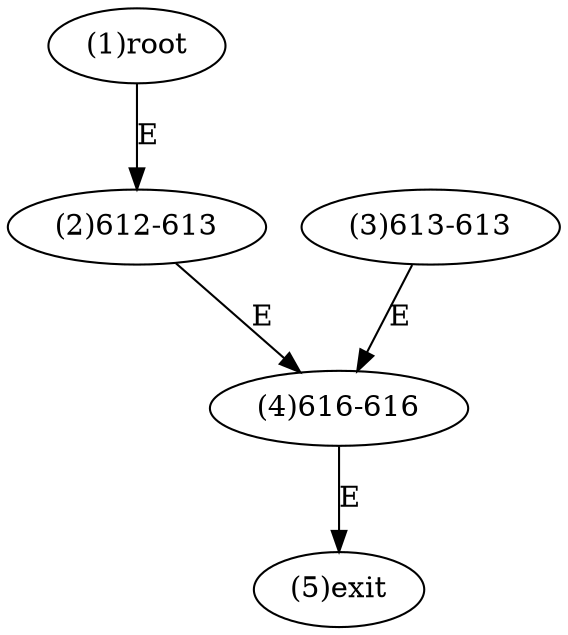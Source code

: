 digraph "" { 
1[ label="(1)root"];
2[ label="(2)612-613"];
3[ label="(3)613-613"];
4[ label="(4)616-616"];
5[ label="(5)exit"];
1->2[ label="E"];
2->4[ label="E"];
3->4[ label="E"];
4->5[ label="E"];
}